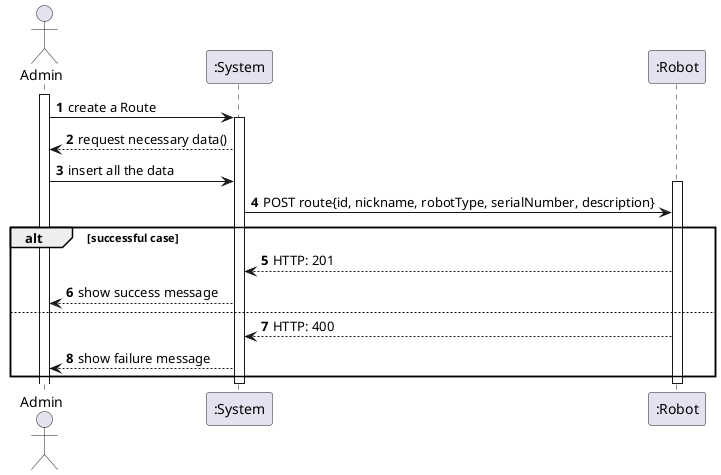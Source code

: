 @startuml
autonumber
'hide footbox
actor "Admin" as admin

participant ":System" as sys
participant ":Robot" as robot

activate admin

admin -> sys: create a Route
activate sys

sys --> admin: request necessary data()
admin -> sys : insert all the data
activate robot
sys -> robot: POST route{id, nickname, robotType, serialNumber, description}

alt successful case
    robot --> sys: HTTP: 201
    sys --> admin: show success message
else
    robot --> sys: HTTP: 400
    sys --> admin: show failure message
end
deactivate robot
deactivate sys
@enduml